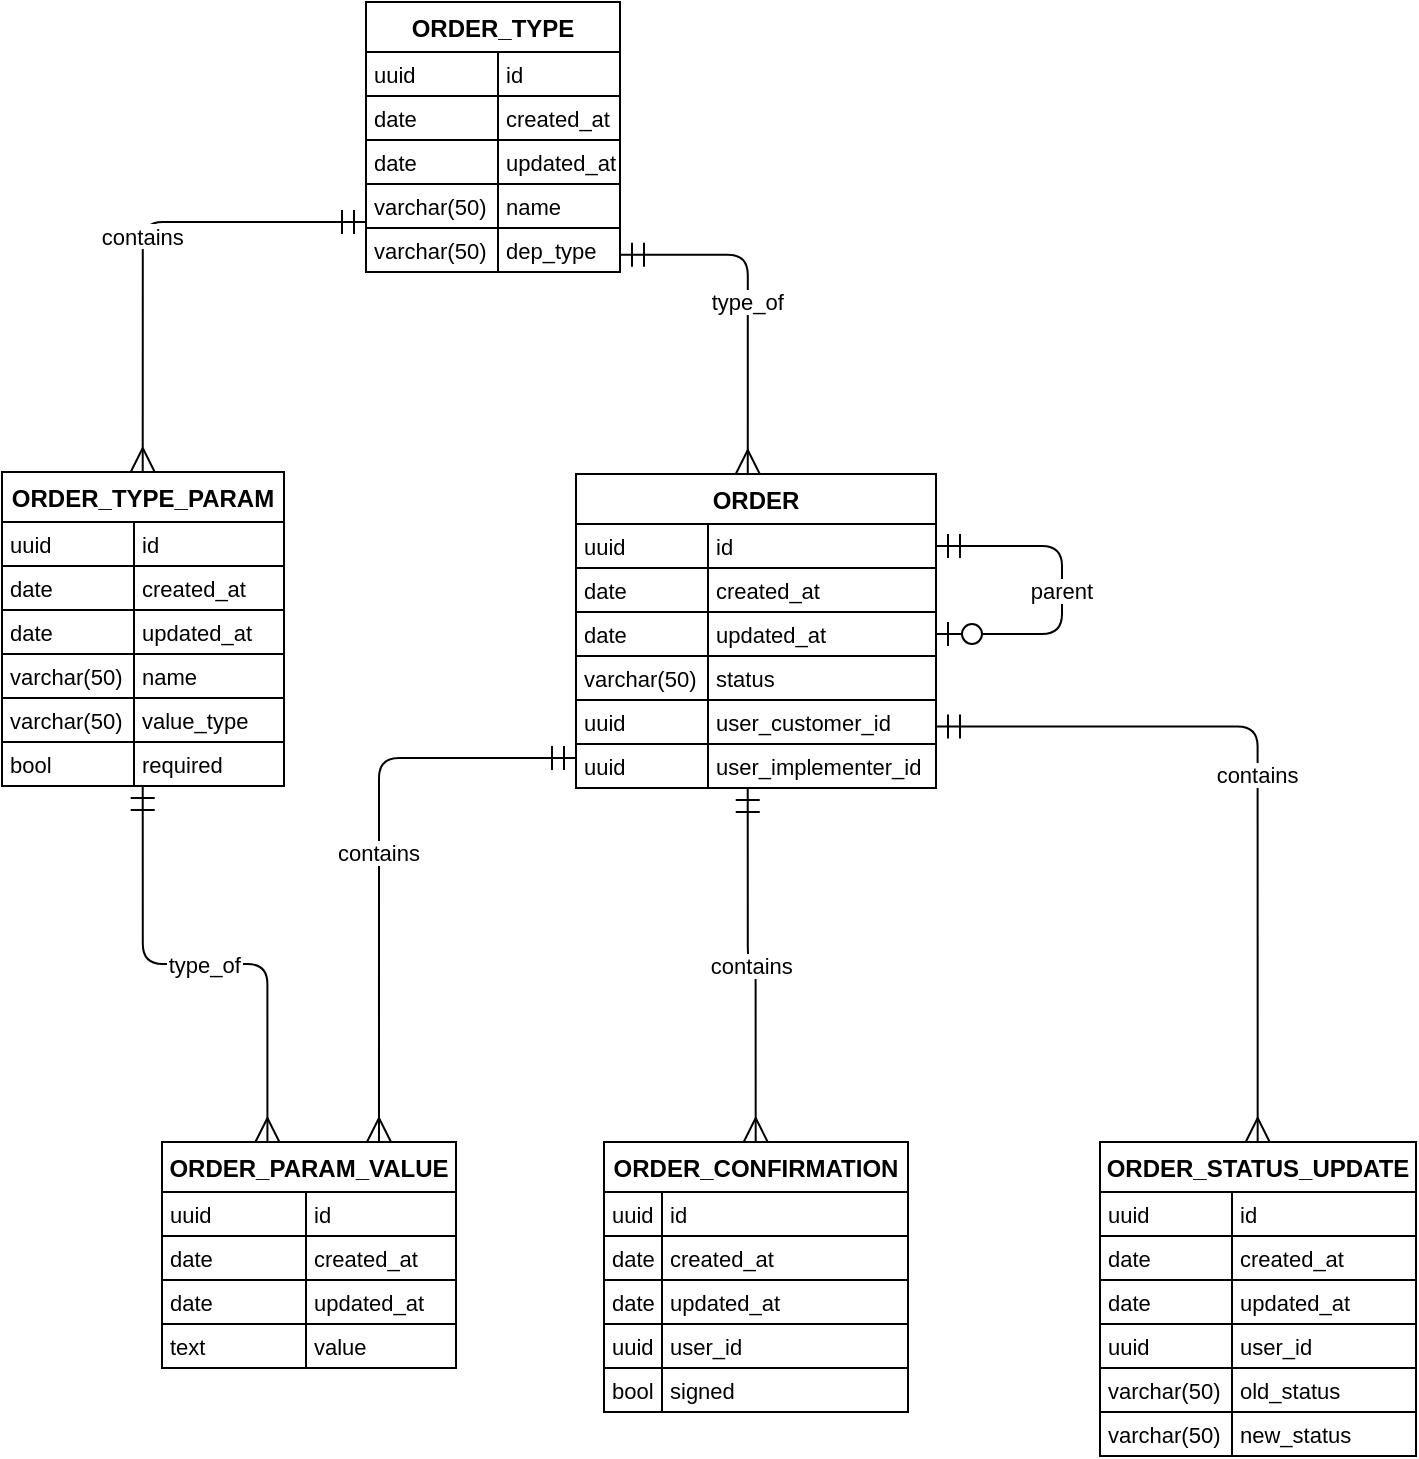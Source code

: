 <mxfile version="22.0.3" type="device">
  <diagram name="Page-1" id="fNONxVTmiSpnN5PAM4gp">
    <mxGraphModel dx="1727" dy="1010" grid="1" gridSize="10" guides="1" tooltips="1" connect="1" arrows="1" fold="1" page="1" pageScale="1" pageWidth="850" pageHeight="1100" math="0" shadow="0">
      <root>
        <mxCell id="0" />
        <mxCell id="1" parent="0" />
        <mxCell id="K3cF6xItk9wDHvpq5ndR-1" value="ORDER_TYPE" style="shape=table;startSize=25;container=1;collapsible=0;childLayout=tableLayout;fixedRows=1;rowLines=1;fontStyle=1;align=center;resizeLast=1;" vertex="1" parent="1">
          <mxGeometry x="202" y="20" width="127" height="135" as="geometry" />
        </mxCell>
        <mxCell id="K3cF6xItk9wDHvpq5ndR-2" style="shape=tableRow;horizontal=0;startSize=0;swimlaneHead=0;swimlaneBody=0;fillColor=none;collapsible=0;dropTarget=0;points=[[0,0.5],[1,0.5]];portConstraint=eastwest;top=0;left=0;right=0;bottom=0;" vertex="1" parent="K3cF6xItk9wDHvpq5ndR-1">
          <mxGeometry y="25" width="127" height="22" as="geometry" />
        </mxCell>
        <mxCell id="K3cF6xItk9wDHvpq5ndR-3" value="uuid" style="shape=partialRectangle;connectable=0;fillColor=none;top=0;left=0;bottom=0;right=0;align=left;spacingLeft=2;overflow=hidden;fontSize=11;" vertex="1" parent="K3cF6xItk9wDHvpq5ndR-2">
          <mxGeometry width="66" height="22" as="geometry">
            <mxRectangle width="66" height="22" as="alternateBounds" />
          </mxGeometry>
        </mxCell>
        <mxCell id="K3cF6xItk9wDHvpq5ndR-4" value="id" style="shape=partialRectangle;connectable=0;fillColor=none;top=0;left=0;bottom=0;right=0;align=left;spacingLeft=2;overflow=hidden;fontSize=11;" vertex="1" parent="K3cF6xItk9wDHvpq5ndR-2">
          <mxGeometry x="66" width="61" height="22" as="geometry">
            <mxRectangle width="61" height="22" as="alternateBounds" />
          </mxGeometry>
        </mxCell>
        <mxCell id="K3cF6xItk9wDHvpq5ndR-5" style="shape=tableRow;horizontal=0;startSize=0;swimlaneHead=0;swimlaneBody=0;fillColor=none;collapsible=0;dropTarget=0;points=[[0,0.5],[1,0.5]];portConstraint=eastwest;top=0;left=0;right=0;bottom=0;" vertex="1" parent="K3cF6xItk9wDHvpq5ndR-1">
          <mxGeometry y="47" width="127" height="22" as="geometry" />
        </mxCell>
        <mxCell id="K3cF6xItk9wDHvpq5ndR-6" value="date" style="shape=partialRectangle;connectable=0;fillColor=none;top=0;left=0;bottom=0;right=0;align=left;spacingLeft=2;overflow=hidden;fontSize=11;" vertex="1" parent="K3cF6xItk9wDHvpq5ndR-5">
          <mxGeometry width="66" height="22" as="geometry">
            <mxRectangle width="66" height="22" as="alternateBounds" />
          </mxGeometry>
        </mxCell>
        <mxCell id="K3cF6xItk9wDHvpq5ndR-7" value="created_at" style="shape=partialRectangle;connectable=0;fillColor=none;top=0;left=0;bottom=0;right=0;align=left;spacingLeft=2;overflow=hidden;fontSize=11;" vertex="1" parent="K3cF6xItk9wDHvpq5ndR-5">
          <mxGeometry x="66" width="61" height="22" as="geometry">
            <mxRectangle width="61" height="22" as="alternateBounds" />
          </mxGeometry>
        </mxCell>
        <mxCell id="K3cF6xItk9wDHvpq5ndR-8" style="shape=tableRow;horizontal=0;startSize=0;swimlaneHead=0;swimlaneBody=0;fillColor=none;collapsible=0;dropTarget=0;points=[[0,0.5],[1,0.5]];portConstraint=eastwest;top=0;left=0;right=0;bottom=0;" vertex="1" parent="K3cF6xItk9wDHvpq5ndR-1">
          <mxGeometry y="69" width="127" height="22" as="geometry" />
        </mxCell>
        <mxCell id="K3cF6xItk9wDHvpq5ndR-9" value="date" style="shape=partialRectangle;connectable=0;fillColor=none;top=0;left=0;bottom=0;right=0;align=left;spacingLeft=2;overflow=hidden;fontSize=11;" vertex="1" parent="K3cF6xItk9wDHvpq5ndR-8">
          <mxGeometry width="66" height="22" as="geometry">
            <mxRectangle width="66" height="22" as="alternateBounds" />
          </mxGeometry>
        </mxCell>
        <mxCell id="K3cF6xItk9wDHvpq5ndR-10" value="updated_at" style="shape=partialRectangle;connectable=0;fillColor=none;top=0;left=0;bottom=0;right=0;align=left;spacingLeft=2;overflow=hidden;fontSize=11;" vertex="1" parent="K3cF6xItk9wDHvpq5ndR-8">
          <mxGeometry x="66" width="61" height="22" as="geometry">
            <mxRectangle width="61" height="22" as="alternateBounds" />
          </mxGeometry>
        </mxCell>
        <mxCell id="K3cF6xItk9wDHvpq5ndR-11" style="shape=tableRow;horizontal=0;startSize=0;swimlaneHead=0;swimlaneBody=0;fillColor=none;collapsible=0;dropTarget=0;points=[[0,0.5],[1,0.5]];portConstraint=eastwest;top=0;left=0;right=0;bottom=0;" vertex="1" parent="K3cF6xItk9wDHvpq5ndR-1">
          <mxGeometry y="91" width="127" height="22" as="geometry" />
        </mxCell>
        <mxCell id="K3cF6xItk9wDHvpq5ndR-12" value="varchar(50)" style="shape=partialRectangle;connectable=0;fillColor=none;top=0;left=0;bottom=0;right=0;align=left;spacingLeft=2;overflow=hidden;fontSize=11;" vertex="1" parent="K3cF6xItk9wDHvpq5ndR-11">
          <mxGeometry width="66" height="22" as="geometry">
            <mxRectangle width="66" height="22" as="alternateBounds" />
          </mxGeometry>
        </mxCell>
        <mxCell id="K3cF6xItk9wDHvpq5ndR-13" value="name" style="shape=partialRectangle;connectable=0;fillColor=none;top=0;left=0;bottom=0;right=0;align=left;spacingLeft=2;overflow=hidden;fontSize=11;" vertex="1" parent="K3cF6xItk9wDHvpq5ndR-11">
          <mxGeometry x="66" width="61" height="22" as="geometry">
            <mxRectangle width="61" height="22" as="alternateBounds" />
          </mxGeometry>
        </mxCell>
        <mxCell id="K3cF6xItk9wDHvpq5ndR-14" style="shape=tableRow;horizontal=0;startSize=0;swimlaneHead=0;swimlaneBody=0;fillColor=none;collapsible=0;dropTarget=0;points=[[0,0.5],[1,0.5]];portConstraint=eastwest;top=0;left=0;right=0;bottom=0;" vertex="1" parent="K3cF6xItk9wDHvpq5ndR-1">
          <mxGeometry y="113" width="127" height="22" as="geometry" />
        </mxCell>
        <mxCell id="K3cF6xItk9wDHvpq5ndR-15" value="varchar(50)" style="shape=partialRectangle;connectable=0;fillColor=none;top=0;left=0;bottom=0;right=0;align=left;spacingLeft=2;overflow=hidden;fontSize=11;" vertex="1" parent="K3cF6xItk9wDHvpq5ndR-14">
          <mxGeometry width="66" height="22" as="geometry">
            <mxRectangle width="66" height="22" as="alternateBounds" />
          </mxGeometry>
        </mxCell>
        <mxCell id="K3cF6xItk9wDHvpq5ndR-16" value="dep_type" style="shape=partialRectangle;connectable=0;fillColor=none;top=0;left=0;bottom=0;right=0;align=left;spacingLeft=2;overflow=hidden;fontSize=11;" vertex="1" parent="K3cF6xItk9wDHvpq5ndR-14">
          <mxGeometry x="66" width="61" height="22" as="geometry">
            <mxRectangle width="61" height="22" as="alternateBounds" />
          </mxGeometry>
        </mxCell>
        <mxCell id="K3cF6xItk9wDHvpq5ndR-17" value="ORDER_TYPE_PARAM" style="shape=table;startSize=25;container=1;collapsible=0;childLayout=tableLayout;fixedRows=1;rowLines=1;fontStyle=1;align=center;resizeLast=1;" vertex="1" parent="1">
          <mxGeometry x="20" y="255" width="141" height="157" as="geometry" />
        </mxCell>
        <mxCell id="K3cF6xItk9wDHvpq5ndR-18" style="shape=tableRow;horizontal=0;startSize=0;swimlaneHead=0;swimlaneBody=0;fillColor=none;collapsible=0;dropTarget=0;points=[[0,0.5],[1,0.5]];portConstraint=eastwest;top=0;left=0;right=0;bottom=0;" vertex="1" parent="K3cF6xItk9wDHvpq5ndR-17">
          <mxGeometry y="25" width="141" height="22" as="geometry" />
        </mxCell>
        <mxCell id="K3cF6xItk9wDHvpq5ndR-19" value="uuid" style="shape=partialRectangle;connectable=0;fillColor=none;top=0;left=0;bottom=0;right=0;align=left;spacingLeft=2;overflow=hidden;fontSize=11;" vertex="1" parent="K3cF6xItk9wDHvpq5ndR-18">
          <mxGeometry width="66" height="22" as="geometry">
            <mxRectangle width="66" height="22" as="alternateBounds" />
          </mxGeometry>
        </mxCell>
        <mxCell id="K3cF6xItk9wDHvpq5ndR-20" value="id" style="shape=partialRectangle;connectable=0;fillColor=none;top=0;left=0;bottom=0;right=0;align=left;spacingLeft=2;overflow=hidden;fontSize=11;" vertex="1" parent="K3cF6xItk9wDHvpq5ndR-18">
          <mxGeometry x="66" width="75" height="22" as="geometry">
            <mxRectangle width="75" height="22" as="alternateBounds" />
          </mxGeometry>
        </mxCell>
        <mxCell id="K3cF6xItk9wDHvpq5ndR-21" style="shape=tableRow;horizontal=0;startSize=0;swimlaneHead=0;swimlaneBody=0;fillColor=none;collapsible=0;dropTarget=0;points=[[0,0.5],[1,0.5]];portConstraint=eastwest;top=0;left=0;right=0;bottom=0;" vertex="1" parent="K3cF6xItk9wDHvpq5ndR-17">
          <mxGeometry y="47" width="141" height="22" as="geometry" />
        </mxCell>
        <mxCell id="K3cF6xItk9wDHvpq5ndR-22" value="date" style="shape=partialRectangle;connectable=0;fillColor=none;top=0;left=0;bottom=0;right=0;align=left;spacingLeft=2;overflow=hidden;fontSize=11;" vertex="1" parent="K3cF6xItk9wDHvpq5ndR-21">
          <mxGeometry width="66" height="22" as="geometry">
            <mxRectangle width="66" height="22" as="alternateBounds" />
          </mxGeometry>
        </mxCell>
        <mxCell id="K3cF6xItk9wDHvpq5ndR-23" value="created_at" style="shape=partialRectangle;connectable=0;fillColor=none;top=0;left=0;bottom=0;right=0;align=left;spacingLeft=2;overflow=hidden;fontSize=11;" vertex="1" parent="K3cF6xItk9wDHvpq5ndR-21">
          <mxGeometry x="66" width="75" height="22" as="geometry">
            <mxRectangle width="75" height="22" as="alternateBounds" />
          </mxGeometry>
        </mxCell>
        <mxCell id="K3cF6xItk9wDHvpq5ndR-24" style="shape=tableRow;horizontal=0;startSize=0;swimlaneHead=0;swimlaneBody=0;fillColor=none;collapsible=0;dropTarget=0;points=[[0,0.5],[1,0.5]];portConstraint=eastwest;top=0;left=0;right=0;bottom=0;" vertex="1" parent="K3cF6xItk9wDHvpq5ndR-17">
          <mxGeometry y="69" width="141" height="22" as="geometry" />
        </mxCell>
        <mxCell id="K3cF6xItk9wDHvpq5ndR-25" value="date" style="shape=partialRectangle;connectable=0;fillColor=none;top=0;left=0;bottom=0;right=0;align=left;spacingLeft=2;overflow=hidden;fontSize=11;" vertex="1" parent="K3cF6xItk9wDHvpq5ndR-24">
          <mxGeometry width="66" height="22" as="geometry">
            <mxRectangle width="66" height="22" as="alternateBounds" />
          </mxGeometry>
        </mxCell>
        <mxCell id="K3cF6xItk9wDHvpq5ndR-26" value="updated_at" style="shape=partialRectangle;connectable=0;fillColor=none;top=0;left=0;bottom=0;right=0;align=left;spacingLeft=2;overflow=hidden;fontSize=11;" vertex="1" parent="K3cF6xItk9wDHvpq5ndR-24">
          <mxGeometry x="66" width="75" height="22" as="geometry">
            <mxRectangle width="75" height="22" as="alternateBounds" />
          </mxGeometry>
        </mxCell>
        <mxCell id="K3cF6xItk9wDHvpq5ndR-27" style="shape=tableRow;horizontal=0;startSize=0;swimlaneHead=0;swimlaneBody=0;fillColor=none;collapsible=0;dropTarget=0;points=[[0,0.5],[1,0.5]];portConstraint=eastwest;top=0;left=0;right=0;bottom=0;" vertex="1" parent="K3cF6xItk9wDHvpq5ndR-17">
          <mxGeometry y="91" width="141" height="22" as="geometry" />
        </mxCell>
        <mxCell id="K3cF6xItk9wDHvpq5ndR-28" value="varchar(50)" style="shape=partialRectangle;connectable=0;fillColor=none;top=0;left=0;bottom=0;right=0;align=left;spacingLeft=2;overflow=hidden;fontSize=11;" vertex="1" parent="K3cF6xItk9wDHvpq5ndR-27">
          <mxGeometry width="66" height="22" as="geometry">
            <mxRectangle width="66" height="22" as="alternateBounds" />
          </mxGeometry>
        </mxCell>
        <mxCell id="K3cF6xItk9wDHvpq5ndR-29" value="name" style="shape=partialRectangle;connectable=0;fillColor=none;top=0;left=0;bottom=0;right=0;align=left;spacingLeft=2;overflow=hidden;fontSize=11;" vertex="1" parent="K3cF6xItk9wDHvpq5ndR-27">
          <mxGeometry x="66" width="75" height="22" as="geometry">
            <mxRectangle width="75" height="22" as="alternateBounds" />
          </mxGeometry>
        </mxCell>
        <mxCell id="K3cF6xItk9wDHvpq5ndR-30" style="shape=tableRow;horizontal=0;startSize=0;swimlaneHead=0;swimlaneBody=0;fillColor=none;collapsible=0;dropTarget=0;points=[[0,0.5],[1,0.5]];portConstraint=eastwest;top=0;left=0;right=0;bottom=0;" vertex="1" parent="K3cF6xItk9wDHvpq5ndR-17">
          <mxGeometry y="113" width="141" height="22" as="geometry" />
        </mxCell>
        <mxCell id="K3cF6xItk9wDHvpq5ndR-31" value="varchar(50)" style="shape=partialRectangle;connectable=0;fillColor=none;top=0;left=0;bottom=0;right=0;align=left;spacingLeft=2;overflow=hidden;fontSize=11;" vertex="1" parent="K3cF6xItk9wDHvpq5ndR-30">
          <mxGeometry width="66" height="22" as="geometry">
            <mxRectangle width="66" height="22" as="alternateBounds" />
          </mxGeometry>
        </mxCell>
        <mxCell id="K3cF6xItk9wDHvpq5ndR-32" value="value_type" style="shape=partialRectangle;connectable=0;fillColor=none;top=0;left=0;bottom=0;right=0;align=left;spacingLeft=2;overflow=hidden;fontSize=11;" vertex="1" parent="K3cF6xItk9wDHvpq5ndR-30">
          <mxGeometry x="66" width="75" height="22" as="geometry">
            <mxRectangle width="75" height="22" as="alternateBounds" />
          </mxGeometry>
        </mxCell>
        <mxCell id="K3cF6xItk9wDHvpq5ndR-33" style="shape=tableRow;horizontal=0;startSize=0;swimlaneHead=0;swimlaneBody=0;fillColor=none;collapsible=0;dropTarget=0;points=[[0,0.5],[1,0.5]];portConstraint=eastwest;top=0;left=0;right=0;bottom=0;" vertex="1" parent="K3cF6xItk9wDHvpq5ndR-17">
          <mxGeometry y="135" width="141" height="22" as="geometry" />
        </mxCell>
        <mxCell id="K3cF6xItk9wDHvpq5ndR-34" value="bool" style="shape=partialRectangle;connectable=0;fillColor=none;top=0;left=0;bottom=0;right=0;align=left;spacingLeft=2;overflow=hidden;fontSize=11;" vertex="1" parent="K3cF6xItk9wDHvpq5ndR-33">
          <mxGeometry width="66" height="22" as="geometry">
            <mxRectangle width="66" height="22" as="alternateBounds" />
          </mxGeometry>
        </mxCell>
        <mxCell id="K3cF6xItk9wDHvpq5ndR-35" value="required" style="shape=partialRectangle;connectable=0;fillColor=none;top=0;left=0;bottom=0;right=0;align=left;spacingLeft=2;overflow=hidden;fontSize=11;" vertex="1" parent="K3cF6xItk9wDHvpq5ndR-33">
          <mxGeometry x="66" width="75" height="22" as="geometry">
            <mxRectangle width="75" height="22" as="alternateBounds" />
          </mxGeometry>
        </mxCell>
        <mxCell id="K3cF6xItk9wDHvpq5ndR-36" value="ORDER" style="shape=table;startSize=25;container=1;collapsible=0;childLayout=tableLayout;fixedRows=1;rowLines=1;fontStyle=1;align=center;resizeLast=1;" vertex="1" parent="1">
          <mxGeometry x="307" y="256" width="180" height="157" as="geometry" />
        </mxCell>
        <mxCell id="K3cF6xItk9wDHvpq5ndR-37" style="shape=tableRow;horizontal=0;startSize=0;swimlaneHead=0;swimlaneBody=0;fillColor=none;collapsible=0;dropTarget=0;points=[[0,0.5],[1,0.5]];portConstraint=eastwest;top=0;left=0;right=0;bottom=0;" vertex="1" parent="K3cF6xItk9wDHvpq5ndR-36">
          <mxGeometry y="25" width="180" height="22" as="geometry" />
        </mxCell>
        <mxCell id="K3cF6xItk9wDHvpq5ndR-38" value="uuid" style="shape=partialRectangle;connectable=0;fillColor=none;top=0;left=0;bottom=0;right=0;align=left;spacingLeft=2;overflow=hidden;fontSize=11;" vertex="1" parent="K3cF6xItk9wDHvpq5ndR-37">
          <mxGeometry width="66" height="22" as="geometry">
            <mxRectangle width="66" height="22" as="alternateBounds" />
          </mxGeometry>
        </mxCell>
        <mxCell id="K3cF6xItk9wDHvpq5ndR-39" value="id" style="shape=partialRectangle;connectable=0;fillColor=none;top=0;left=0;bottom=0;right=0;align=left;spacingLeft=2;overflow=hidden;fontSize=11;" vertex="1" parent="K3cF6xItk9wDHvpq5ndR-37">
          <mxGeometry x="66" width="114" height="22" as="geometry">
            <mxRectangle width="114" height="22" as="alternateBounds" />
          </mxGeometry>
        </mxCell>
        <mxCell id="K3cF6xItk9wDHvpq5ndR-40" style="shape=tableRow;horizontal=0;startSize=0;swimlaneHead=0;swimlaneBody=0;fillColor=none;collapsible=0;dropTarget=0;points=[[0,0.5],[1,0.5]];portConstraint=eastwest;top=0;left=0;right=0;bottom=0;" vertex="1" parent="K3cF6xItk9wDHvpq5ndR-36">
          <mxGeometry y="47" width="180" height="22" as="geometry" />
        </mxCell>
        <mxCell id="K3cF6xItk9wDHvpq5ndR-41" value="date" style="shape=partialRectangle;connectable=0;fillColor=none;top=0;left=0;bottom=0;right=0;align=left;spacingLeft=2;overflow=hidden;fontSize=11;" vertex="1" parent="K3cF6xItk9wDHvpq5ndR-40">
          <mxGeometry width="66" height="22" as="geometry">
            <mxRectangle width="66" height="22" as="alternateBounds" />
          </mxGeometry>
        </mxCell>
        <mxCell id="K3cF6xItk9wDHvpq5ndR-42" value="created_at" style="shape=partialRectangle;connectable=0;fillColor=none;top=0;left=0;bottom=0;right=0;align=left;spacingLeft=2;overflow=hidden;fontSize=11;" vertex="1" parent="K3cF6xItk9wDHvpq5ndR-40">
          <mxGeometry x="66" width="114" height="22" as="geometry">
            <mxRectangle width="114" height="22" as="alternateBounds" />
          </mxGeometry>
        </mxCell>
        <mxCell id="K3cF6xItk9wDHvpq5ndR-43" style="shape=tableRow;horizontal=0;startSize=0;swimlaneHead=0;swimlaneBody=0;fillColor=none;collapsible=0;dropTarget=0;points=[[0,0.5],[1,0.5]];portConstraint=eastwest;top=0;left=0;right=0;bottom=0;" vertex="1" parent="K3cF6xItk9wDHvpq5ndR-36">
          <mxGeometry y="69" width="180" height="22" as="geometry" />
        </mxCell>
        <mxCell id="K3cF6xItk9wDHvpq5ndR-44" value="date" style="shape=partialRectangle;connectable=0;fillColor=none;top=0;left=0;bottom=0;right=0;align=left;spacingLeft=2;overflow=hidden;fontSize=11;" vertex="1" parent="K3cF6xItk9wDHvpq5ndR-43">
          <mxGeometry width="66" height="22" as="geometry">
            <mxRectangle width="66" height="22" as="alternateBounds" />
          </mxGeometry>
        </mxCell>
        <mxCell id="K3cF6xItk9wDHvpq5ndR-45" value="updated_at" style="shape=partialRectangle;connectable=0;fillColor=none;top=0;left=0;bottom=0;right=0;align=left;spacingLeft=2;overflow=hidden;fontSize=11;" vertex="1" parent="K3cF6xItk9wDHvpq5ndR-43">
          <mxGeometry x="66" width="114" height="22" as="geometry">
            <mxRectangle width="114" height="22" as="alternateBounds" />
          </mxGeometry>
        </mxCell>
        <mxCell id="K3cF6xItk9wDHvpq5ndR-46" style="shape=tableRow;horizontal=0;startSize=0;swimlaneHead=0;swimlaneBody=0;fillColor=none;collapsible=0;dropTarget=0;points=[[0,0.5],[1,0.5]];portConstraint=eastwest;top=0;left=0;right=0;bottom=0;" vertex="1" parent="K3cF6xItk9wDHvpq5ndR-36">
          <mxGeometry y="91" width="180" height="22" as="geometry" />
        </mxCell>
        <mxCell id="K3cF6xItk9wDHvpq5ndR-47" value="varchar(50)" style="shape=partialRectangle;connectable=0;fillColor=none;top=0;left=0;bottom=0;right=0;align=left;spacingLeft=2;overflow=hidden;fontSize=11;" vertex="1" parent="K3cF6xItk9wDHvpq5ndR-46">
          <mxGeometry width="66" height="22" as="geometry">
            <mxRectangle width="66" height="22" as="alternateBounds" />
          </mxGeometry>
        </mxCell>
        <mxCell id="K3cF6xItk9wDHvpq5ndR-48" value="status" style="shape=partialRectangle;connectable=0;fillColor=none;top=0;left=0;bottom=0;right=0;align=left;spacingLeft=2;overflow=hidden;fontSize=11;" vertex="1" parent="K3cF6xItk9wDHvpq5ndR-46">
          <mxGeometry x="66" width="114" height="22" as="geometry">
            <mxRectangle width="114" height="22" as="alternateBounds" />
          </mxGeometry>
        </mxCell>
        <mxCell id="K3cF6xItk9wDHvpq5ndR-49" style="shape=tableRow;horizontal=0;startSize=0;swimlaneHead=0;swimlaneBody=0;fillColor=none;collapsible=0;dropTarget=0;points=[[0,0.5],[1,0.5]];portConstraint=eastwest;top=0;left=0;right=0;bottom=0;" vertex="1" parent="K3cF6xItk9wDHvpq5ndR-36">
          <mxGeometry y="113" width="180" height="22" as="geometry" />
        </mxCell>
        <mxCell id="K3cF6xItk9wDHvpq5ndR-50" value="uuid" style="shape=partialRectangle;connectable=0;fillColor=none;top=0;left=0;bottom=0;right=0;align=left;spacingLeft=2;overflow=hidden;fontSize=11;" vertex="1" parent="K3cF6xItk9wDHvpq5ndR-49">
          <mxGeometry width="66" height="22" as="geometry">
            <mxRectangle width="66" height="22" as="alternateBounds" />
          </mxGeometry>
        </mxCell>
        <mxCell id="K3cF6xItk9wDHvpq5ndR-51" value="user_customer_id" style="shape=partialRectangle;connectable=0;fillColor=none;top=0;left=0;bottom=0;right=0;align=left;spacingLeft=2;overflow=hidden;fontSize=11;" vertex="1" parent="K3cF6xItk9wDHvpq5ndR-49">
          <mxGeometry x="66" width="114" height="22" as="geometry">
            <mxRectangle width="114" height="22" as="alternateBounds" />
          </mxGeometry>
        </mxCell>
        <mxCell id="K3cF6xItk9wDHvpq5ndR-52" style="shape=tableRow;horizontal=0;startSize=0;swimlaneHead=0;swimlaneBody=0;fillColor=none;collapsible=0;dropTarget=0;points=[[0,0.5],[1,0.5]];portConstraint=eastwest;top=0;left=0;right=0;bottom=0;" vertex="1" parent="K3cF6xItk9wDHvpq5ndR-36">
          <mxGeometry y="135" width="180" height="22" as="geometry" />
        </mxCell>
        <mxCell id="K3cF6xItk9wDHvpq5ndR-53" value="uuid" style="shape=partialRectangle;connectable=0;fillColor=none;top=0;left=0;bottom=0;right=0;align=left;spacingLeft=2;overflow=hidden;fontSize=11;" vertex="1" parent="K3cF6xItk9wDHvpq5ndR-52">
          <mxGeometry width="66" height="22" as="geometry">
            <mxRectangle width="66" height="22" as="alternateBounds" />
          </mxGeometry>
        </mxCell>
        <mxCell id="K3cF6xItk9wDHvpq5ndR-54" value="user_implementer_id" style="shape=partialRectangle;connectable=0;fillColor=none;top=0;left=0;bottom=0;right=0;align=left;spacingLeft=2;overflow=hidden;fontSize=11;" vertex="1" parent="K3cF6xItk9wDHvpq5ndR-52">
          <mxGeometry x="66" width="114" height="22" as="geometry">
            <mxRectangle width="114" height="22" as="alternateBounds" />
          </mxGeometry>
        </mxCell>
        <mxCell id="K3cF6xItk9wDHvpq5ndR-55" value="parent" style="startArrow=ERmandOne;startSize=10;;endArrow=ERzeroToOne;endSize=10;;exitX=1;exitY=0.5;entryX=1;entryY=0.5;entryDx=0;entryDy=0;exitDx=0;exitDy=0;edgeStyle=orthogonalEdgeStyle;" edge="1" parent="K3cF6xItk9wDHvpq5ndR-36" source="K3cF6xItk9wDHvpq5ndR-37" target="K3cF6xItk9wDHvpq5ndR-43">
          <mxGeometry relative="1" as="geometry">
            <Array as="points">
              <mxPoint x="243" y="36" />
              <mxPoint x="243" y="80" />
            </Array>
          </mxGeometry>
        </mxCell>
        <mxCell id="K3cF6xItk9wDHvpq5ndR-56" value="ORDER_PARAM_VALUE" style="shape=table;startSize=25;container=1;collapsible=0;childLayout=tableLayout;fixedRows=1;rowLines=1;fontStyle=1;align=center;resizeLast=1;" vertex="1" parent="1">
          <mxGeometry x="100" y="590" width="147" height="113" as="geometry" />
        </mxCell>
        <mxCell id="K3cF6xItk9wDHvpq5ndR-57" style="shape=tableRow;horizontal=0;startSize=0;swimlaneHead=0;swimlaneBody=0;fillColor=none;collapsible=0;dropTarget=0;points=[[0,0.5],[1,0.5]];portConstraint=eastwest;top=0;left=0;right=0;bottom=0;" vertex="1" parent="K3cF6xItk9wDHvpq5ndR-56">
          <mxGeometry y="25" width="147" height="22" as="geometry" />
        </mxCell>
        <mxCell id="K3cF6xItk9wDHvpq5ndR-58" value="uuid" style="shape=partialRectangle;connectable=0;fillColor=none;top=0;left=0;bottom=0;right=0;align=left;spacingLeft=2;overflow=hidden;fontSize=11;" vertex="1" parent="K3cF6xItk9wDHvpq5ndR-57">
          <mxGeometry width="72" height="22" as="geometry">
            <mxRectangle width="72" height="22" as="alternateBounds" />
          </mxGeometry>
        </mxCell>
        <mxCell id="K3cF6xItk9wDHvpq5ndR-59" value="id" style="shape=partialRectangle;connectable=0;fillColor=none;top=0;left=0;bottom=0;right=0;align=left;spacingLeft=2;overflow=hidden;fontSize=11;" vertex="1" parent="K3cF6xItk9wDHvpq5ndR-57">
          <mxGeometry x="72" width="75" height="22" as="geometry">
            <mxRectangle width="75" height="22" as="alternateBounds" />
          </mxGeometry>
        </mxCell>
        <mxCell id="K3cF6xItk9wDHvpq5ndR-60" style="shape=tableRow;horizontal=0;startSize=0;swimlaneHead=0;swimlaneBody=0;fillColor=none;collapsible=0;dropTarget=0;points=[[0,0.5],[1,0.5]];portConstraint=eastwest;top=0;left=0;right=0;bottom=0;" vertex="1" parent="K3cF6xItk9wDHvpq5ndR-56">
          <mxGeometry y="47" width="147" height="22" as="geometry" />
        </mxCell>
        <mxCell id="K3cF6xItk9wDHvpq5ndR-61" value="date" style="shape=partialRectangle;connectable=0;fillColor=none;top=0;left=0;bottom=0;right=0;align=left;spacingLeft=2;overflow=hidden;fontSize=11;" vertex="1" parent="K3cF6xItk9wDHvpq5ndR-60">
          <mxGeometry width="72" height="22" as="geometry">
            <mxRectangle width="72" height="22" as="alternateBounds" />
          </mxGeometry>
        </mxCell>
        <mxCell id="K3cF6xItk9wDHvpq5ndR-62" value="created_at" style="shape=partialRectangle;connectable=0;fillColor=none;top=0;left=0;bottom=0;right=0;align=left;spacingLeft=2;overflow=hidden;fontSize=11;" vertex="1" parent="K3cF6xItk9wDHvpq5ndR-60">
          <mxGeometry x="72" width="75" height="22" as="geometry">
            <mxRectangle width="75" height="22" as="alternateBounds" />
          </mxGeometry>
        </mxCell>
        <mxCell id="K3cF6xItk9wDHvpq5ndR-63" style="shape=tableRow;horizontal=0;startSize=0;swimlaneHead=0;swimlaneBody=0;fillColor=none;collapsible=0;dropTarget=0;points=[[0,0.5],[1,0.5]];portConstraint=eastwest;top=0;left=0;right=0;bottom=0;" vertex="1" parent="K3cF6xItk9wDHvpq5ndR-56">
          <mxGeometry y="69" width="147" height="22" as="geometry" />
        </mxCell>
        <mxCell id="K3cF6xItk9wDHvpq5ndR-64" value="date" style="shape=partialRectangle;connectable=0;fillColor=none;top=0;left=0;bottom=0;right=0;align=left;spacingLeft=2;overflow=hidden;fontSize=11;" vertex="1" parent="K3cF6xItk9wDHvpq5ndR-63">
          <mxGeometry width="72" height="22" as="geometry">
            <mxRectangle width="72" height="22" as="alternateBounds" />
          </mxGeometry>
        </mxCell>
        <mxCell id="K3cF6xItk9wDHvpq5ndR-65" value="updated_at" style="shape=partialRectangle;connectable=0;fillColor=none;top=0;left=0;bottom=0;right=0;align=left;spacingLeft=2;overflow=hidden;fontSize=11;" vertex="1" parent="K3cF6xItk9wDHvpq5ndR-63">
          <mxGeometry x="72" width="75" height="22" as="geometry">
            <mxRectangle width="75" height="22" as="alternateBounds" />
          </mxGeometry>
        </mxCell>
        <mxCell id="K3cF6xItk9wDHvpq5ndR-66" style="shape=tableRow;horizontal=0;startSize=0;swimlaneHead=0;swimlaneBody=0;fillColor=none;collapsible=0;dropTarget=0;points=[[0,0.5],[1,0.5]];portConstraint=eastwest;top=0;left=0;right=0;bottom=0;" vertex="1" parent="K3cF6xItk9wDHvpq5ndR-56">
          <mxGeometry y="91" width="147" height="22" as="geometry" />
        </mxCell>
        <mxCell id="K3cF6xItk9wDHvpq5ndR-67" value="text" style="shape=partialRectangle;connectable=0;fillColor=none;top=0;left=0;bottom=0;right=0;align=left;spacingLeft=2;overflow=hidden;fontSize=11;" vertex="1" parent="K3cF6xItk9wDHvpq5ndR-66">
          <mxGeometry width="72" height="22" as="geometry">
            <mxRectangle width="72" height="22" as="alternateBounds" />
          </mxGeometry>
        </mxCell>
        <mxCell id="K3cF6xItk9wDHvpq5ndR-68" value="value" style="shape=partialRectangle;connectable=0;fillColor=none;top=0;left=0;bottom=0;right=0;align=left;spacingLeft=2;overflow=hidden;fontSize=11;" vertex="1" parent="K3cF6xItk9wDHvpq5ndR-66">
          <mxGeometry x="72" width="75" height="22" as="geometry">
            <mxRectangle width="75" height="22" as="alternateBounds" />
          </mxGeometry>
        </mxCell>
        <mxCell id="K3cF6xItk9wDHvpq5ndR-69" value="ORDER_CONFIRMATION" style="shape=table;startSize=25;container=1;collapsible=0;childLayout=tableLayout;fixedRows=1;rowLines=1;fontStyle=1;align=center;resizeLast=1;" vertex="1" parent="1">
          <mxGeometry x="321" y="590" width="152" height="135" as="geometry" />
        </mxCell>
        <mxCell id="K3cF6xItk9wDHvpq5ndR-70" style="shape=tableRow;horizontal=0;startSize=0;swimlaneHead=0;swimlaneBody=0;fillColor=none;collapsible=0;dropTarget=0;points=[[0,0.5],[1,0.5]];portConstraint=eastwest;top=0;left=0;right=0;bottom=0;" vertex="1" parent="K3cF6xItk9wDHvpq5ndR-69">
          <mxGeometry y="25" width="152" height="22" as="geometry" />
        </mxCell>
        <mxCell id="K3cF6xItk9wDHvpq5ndR-71" value="uuid" style="shape=partialRectangle;connectable=0;fillColor=none;top=0;left=0;bottom=0;right=0;align=left;spacingLeft=2;overflow=hidden;fontSize=11;" vertex="1" parent="K3cF6xItk9wDHvpq5ndR-70">
          <mxGeometry width="29" height="22" as="geometry">
            <mxRectangle width="29" height="22" as="alternateBounds" />
          </mxGeometry>
        </mxCell>
        <mxCell id="K3cF6xItk9wDHvpq5ndR-72" value="id" style="shape=partialRectangle;connectable=0;fillColor=none;top=0;left=0;bottom=0;right=0;align=left;spacingLeft=2;overflow=hidden;fontSize=11;" vertex="1" parent="K3cF6xItk9wDHvpq5ndR-70">
          <mxGeometry x="29" width="123" height="22" as="geometry">
            <mxRectangle width="123" height="22" as="alternateBounds" />
          </mxGeometry>
        </mxCell>
        <mxCell id="K3cF6xItk9wDHvpq5ndR-73" style="shape=tableRow;horizontal=0;startSize=0;swimlaneHead=0;swimlaneBody=0;fillColor=none;collapsible=0;dropTarget=0;points=[[0,0.5],[1,0.5]];portConstraint=eastwest;top=0;left=0;right=0;bottom=0;" vertex="1" parent="K3cF6xItk9wDHvpq5ndR-69">
          <mxGeometry y="47" width="152" height="22" as="geometry" />
        </mxCell>
        <mxCell id="K3cF6xItk9wDHvpq5ndR-74" value="date" style="shape=partialRectangle;connectable=0;fillColor=none;top=0;left=0;bottom=0;right=0;align=left;spacingLeft=2;overflow=hidden;fontSize=11;" vertex="1" parent="K3cF6xItk9wDHvpq5ndR-73">
          <mxGeometry width="29" height="22" as="geometry">
            <mxRectangle width="29" height="22" as="alternateBounds" />
          </mxGeometry>
        </mxCell>
        <mxCell id="K3cF6xItk9wDHvpq5ndR-75" value="created_at" style="shape=partialRectangle;connectable=0;fillColor=none;top=0;left=0;bottom=0;right=0;align=left;spacingLeft=2;overflow=hidden;fontSize=11;" vertex="1" parent="K3cF6xItk9wDHvpq5ndR-73">
          <mxGeometry x="29" width="123" height="22" as="geometry">
            <mxRectangle width="123" height="22" as="alternateBounds" />
          </mxGeometry>
        </mxCell>
        <mxCell id="K3cF6xItk9wDHvpq5ndR-76" style="shape=tableRow;horizontal=0;startSize=0;swimlaneHead=0;swimlaneBody=0;fillColor=none;collapsible=0;dropTarget=0;points=[[0,0.5],[1,0.5]];portConstraint=eastwest;top=0;left=0;right=0;bottom=0;" vertex="1" parent="K3cF6xItk9wDHvpq5ndR-69">
          <mxGeometry y="69" width="152" height="22" as="geometry" />
        </mxCell>
        <mxCell id="K3cF6xItk9wDHvpq5ndR-77" value="date" style="shape=partialRectangle;connectable=0;fillColor=none;top=0;left=0;bottom=0;right=0;align=left;spacingLeft=2;overflow=hidden;fontSize=11;" vertex="1" parent="K3cF6xItk9wDHvpq5ndR-76">
          <mxGeometry width="29" height="22" as="geometry">
            <mxRectangle width="29" height="22" as="alternateBounds" />
          </mxGeometry>
        </mxCell>
        <mxCell id="K3cF6xItk9wDHvpq5ndR-78" value="updated_at" style="shape=partialRectangle;connectable=0;fillColor=none;top=0;left=0;bottom=0;right=0;align=left;spacingLeft=2;overflow=hidden;fontSize=11;" vertex="1" parent="K3cF6xItk9wDHvpq5ndR-76">
          <mxGeometry x="29" width="123" height="22" as="geometry">
            <mxRectangle width="123" height="22" as="alternateBounds" />
          </mxGeometry>
        </mxCell>
        <mxCell id="K3cF6xItk9wDHvpq5ndR-79" style="shape=tableRow;horizontal=0;startSize=0;swimlaneHead=0;swimlaneBody=0;fillColor=none;collapsible=0;dropTarget=0;points=[[0,0.5],[1,0.5]];portConstraint=eastwest;top=0;left=0;right=0;bottom=0;" vertex="1" parent="K3cF6xItk9wDHvpq5ndR-69">
          <mxGeometry y="91" width="152" height="22" as="geometry" />
        </mxCell>
        <mxCell id="K3cF6xItk9wDHvpq5ndR-80" value="uuid" style="shape=partialRectangle;connectable=0;fillColor=none;top=0;left=0;bottom=0;right=0;align=left;spacingLeft=2;overflow=hidden;fontSize=11;" vertex="1" parent="K3cF6xItk9wDHvpq5ndR-79">
          <mxGeometry width="29" height="22" as="geometry">
            <mxRectangle width="29" height="22" as="alternateBounds" />
          </mxGeometry>
        </mxCell>
        <mxCell id="K3cF6xItk9wDHvpq5ndR-81" value="user_id" style="shape=partialRectangle;connectable=0;fillColor=none;top=0;left=0;bottom=0;right=0;align=left;spacingLeft=2;overflow=hidden;fontSize=11;" vertex="1" parent="K3cF6xItk9wDHvpq5ndR-79">
          <mxGeometry x="29" width="123" height="22" as="geometry">
            <mxRectangle width="123" height="22" as="alternateBounds" />
          </mxGeometry>
        </mxCell>
        <mxCell id="K3cF6xItk9wDHvpq5ndR-82" style="shape=tableRow;horizontal=0;startSize=0;swimlaneHead=0;swimlaneBody=0;fillColor=none;collapsible=0;dropTarget=0;points=[[0,0.5],[1,0.5]];portConstraint=eastwest;top=0;left=0;right=0;bottom=0;" vertex="1" parent="K3cF6xItk9wDHvpq5ndR-69">
          <mxGeometry y="113" width="152" height="22" as="geometry" />
        </mxCell>
        <mxCell id="K3cF6xItk9wDHvpq5ndR-83" value="bool" style="shape=partialRectangle;connectable=0;fillColor=none;top=0;left=0;bottom=0;right=0;align=left;spacingLeft=2;overflow=hidden;fontSize=11;" vertex="1" parent="K3cF6xItk9wDHvpq5ndR-82">
          <mxGeometry width="29" height="22" as="geometry">
            <mxRectangle width="29" height="22" as="alternateBounds" />
          </mxGeometry>
        </mxCell>
        <mxCell id="K3cF6xItk9wDHvpq5ndR-84" value="signed" style="shape=partialRectangle;connectable=0;fillColor=none;top=0;left=0;bottom=0;right=0;align=left;spacingLeft=2;overflow=hidden;fontSize=11;" vertex="1" parent="K3cF6xItk9wDHvpq5ndR-82">
          <mxGeometry x="29" width="123" height="22" as="geometry">
            <mxRectangle width="123" height="22" as="alternateBounds" />
          </mxGeometry>
        </mxCell>
        <mxCell id="K3cF6xItk9wDHvpq5ndR-85" value="ORDER_STATUS_UPDATE" style="shape=table;startSize=25;container=1;collapsible=0;childLayout=tableLayout;fixedRows=1;rowLines=1;fontStyle=1;align=center;resizeLast=1;" vertex="1" parent="1">
          <mxGeometry x="569" y="590" width="158" height="157" as="geometry" />
        </mxCell>
        <mxCell id="K3cF6xItk9wDHvpq5ndR-86" style="shape=tableRow;horizontal=0;startSize=0;swimlaneHead=0;swimlaneBody=0;fillColor=none;collapsible=0;dropTarget=0;points=[[0,0.5],[1,0.5]];portConstraint=eastwest;top=0;left=0;right=0;bottom=0;" vertex="1" parent="K3cF6xItk9wDHvpq5ndR-85">
          <mxGeometry y="25" width="158" height="22" as="geometry" />
        </mxCell>
        <mxCell id="K3cF6xItk9wDHvpq5ndR-87" value="uuid" style="shape=partialRectangle;connectable=0;fillColor=none;top=0;left=0;bottom=0;right=0;align=left;spacingLeft=2;overflow=hidden;fontSize=11;" vertex="1" parent="K3cF6xItk9wDHvpq5ndR-86">
          <mxGeometry width="66" height="22" as="geometry">
            <mxRectangle width="66" height="22" as="alternateBounds" />
          </mxGeometry>
        </mxCell>
        <mxCell id="K3cF6xItk9wDHvpq5ndR-88" value="id" style="shape=partialRectangle;connectable=0;fillColor=none;top=0;left=0;bottom=0;right=0;align=left;spacingLeft=2;overflow=hidden;fontSize=11;" vertex="1" parent="K3cF6xItk9wDHvpq5ndR-86">
          <mxGeometry x="66" width="92" height="22" as="geometry">
            <mxRectangle width="92" height="22" as="alternateBounds" />
          </mxGeometry>
        </mxCell>
        <mxCell id="K3cF6xItk9wDHvpq5ndR-89" style="shape=tableRow;horizontal=0;startSize=0;swimlaneHead=0;swimlaneBody=0;fillColor=none;collapsible=0;dropTarget=0;points=[[0,0.5],[1,0.5]];portConstraint=eastwest;top=0;left=0;right=0;bottom=0;" vertex="1" parent="K3cF6xItk9wDHvpq5ndR-85">
          <mxGeometry y="47" width="158" height="22" as="geometry" />
        </mxCell>
        <mxCell id="K3cF6xItk9wDHvpq5ndR-90" value="date" style="shape=partialRectangle;connectable=0;fillColor=none;top=0;left=0;bottom=0;right=0;align=left;spacingLeft=2;overflow=hidden;fontSize=11;" vertex="1" parent="K3cF6xItk9wDHvpq5ndR-89">
          <mxGeometry width="66" height="22" as="geometry">
            <mxRectangle width="66" height="22" as="alternateBounds" />
          </mxGeometry>
        </mxCell>
        <mxCell id="K3cF6xItk9wDHvpq5ndR-91" value="created_at" style="shape=partialRectangle;connectable=0;fillColor=none;top=0;left=0;bottom=0;right=0;align=left;spacingLeft=2;overflow=hidden;fontSize=11;" vertex="1" parent="K3cF6xItk9wDHvpq5ndR-89">
          <mxGeometry x="66" width="92" height="22" as="geometry">
            <mxRectangle width="92" height="22" as="alternateBounds" />
          </mxGeometry>
        </mxCell>
        <mxCell id="K3cF6xItk9wDHvpq5ndR-92" style="shape=tableRow;horizontal=0;startSize=0;swimlaneHead=0;swimlaneBody=0;fillColor=none;collapsible=0;dropTarget=0;points=[[0,0.5],[1,0.5]];portConstraint=eastwest;top=0;left=0;right=0;bottom=0;" vertex="1" parent="K3cF6xItk9wDHvpq5ndR-85">
          <mxGeometry y="69" width="158" height="22" as="geometry" />
        </mxCell>
        <mxCell id="K3cF6xItk9wDHvpq5ndR-93" value="date" style="shape=partialRectangle;connectable=0;fillColor=none;top=0;left=0;bottom=0;right=0;align=left;spacingLeft=2;overflow=hidden;fontSize=11;" vertex="1" parent="K3cF6xItk9wDHvpq5ndR-92">
          <mxGeometry width="66" height="22" as="geometry">
            <mxRectangle width="66" height="22" as="alternateBounds" />
          </mxGeometry>
        </mxCell>
        <mxCell id="K3cF6xItk9wDHvpq5ndR-94" value="updated_at" style="shape=partialRectangle;connectable=0;fillColor=none;top=0;left=0;bottom=0;right=0;align=left;spacingLeft=2;overflow=hidden;fontSize=11;" vertex="1" parent="K3cF6xItk9wDHvpq5ndR-92">
          <mxGeometry x="66" width="92" height="22" as="geometry">
            <mxRectangle width="92" height="22" as="alternateBounds" />
          </mxGeometry>
        </mxCell>
        <mxCell id="K3cF6xItk9wDHvpq5ndR-95" style="shape=tableRow;horizontal=0;startSize=0;swimlaneHead=0;swimlaneBody=0;fillColor=none;collapsible=0;dropTarget=0;points=[[0,0.5],[1,0.5]];portConstraint=eastwest;top=0;left=0;right=0;bottom=0;" vertex="1" parent="K3cF6xItk9wDHvpq5ndR-85">
          <mxGeometry y="91" width="158" height="22" as="geometry" />
        </mxCell>
        <mxCell id="K3cF6xItk9wDHvpq5ndR-96" value="uuid" style="shape=partialRectangle;connectable=0;fillColor=none;top=0;left=0;bottom=0;right=0;align=left;spacingLeft=2;overflow=hidden;fontSize=11;" vertex="1" parent="K3cF6xItk9wDHvpq5ndR-95">
          <mxGeometry width="66" height="22" as="geometry">
            <mxRectangle width="66" height="22" as="alternateBounds" />
          </mxGeometry>
        </mxCell>
        <mxCell id="K3cF6xItk9wDHvpq5ndR-97" value="user_id" style="shape=partialRectangle;connectable=0;fillColor=none;top=0;left=0;bottom=0;right=0;align=left;spacingLeft=2;overflow=hidden;fontSize=11;" vertex="1" parent="K3cF6xItk9wDHvpq5ndR-95">
          <mxGeometry x="66" width="92" height="22" as="geometry">
            <mxRectangle width="92" height="22" as="alternateBounds" />
          </mxGeometry>
        </mxCell>
        <mxCell id="K3cF6xItk9wDHvpq5ndR-98" style="shape=tableRow;horizontal=0;startSize=0;swimlaneHead=0;swimlaneBody=0;fillColor=none;collapsible=0;dropTarget=0;points=[[0,0.5],[1,0.5]];portConstraint=eastwest;top=0;left=0;right=0;bottom=0;" vertex="1" parent="K3cF6xItk9wDHvpq5ndR-85">
          <mxGeometry y="113" width="158" height="22" as="geometry" />
        </mxCell>
        <mxCell id="K3cF6xItk9wDHvpq5ndR-99" value="varchar(50)" style="shape=partialRectangle;connectable=0;fillColor=none;top=0;left=0;bottom=0;right=0;align=left;spacingLeft=2;overflow=hidden;fontSize=11;" vertex="1" parent="K3cF6xItk9wDHvpq5ndR-98">
          <mxGeometry width="66" height="22" as="geometry">
            <mxRectangle width="66" height="22" as="alternateBounds" />
          </mxGeometry>
        </mxCell>
        <mxCell id="K3cF6xItk9wDHvpq5ndR-100" value="old_status" style="shape=partialRectangle;connectable=0;fillColor=none;top=0;left=0;bottom=0;right=0;align=left;spacingLeft=2;overflow=hidden;fontSize=11;" vertex="1" parent="K3cF6xItk9wDHvpq5ndR-98">
          <mxGeometry x="66" width="92" height="22" as="geometry">
            <mxRectangle width="92" height="22" as="alternateBounds" />
          </mxGeometry>
        </mxCell>
        <mxCell id="K3cF6xItk9wDHvpq5ndR-101" style="shape=tableRow;horizontal=0;startSize=0;swimlaneHead=0;swimlaneBody=0;fillColor=none;collapsible=0;dropTarget=0;points=[[0,0.5],[1,0.5]];portConstraint=eastwest;top=0;left=0;right=0;bottom=0;" vertex="1" parent="K3cF6xItk9wDHvpq5ndR-85">
          <mxGeometry y="135" width="158" height="22" as="geometry" />
        </mxCell>
        <mxCell id="K3cF6xItk9wDHvpq5ndR-102" value="varchar(50)" style="shape=partialRectangle;connectable=0;fillColor=none;top=0;left=0;bottom=0;right=0;align=left;spacingLeft=2;overflow=hidden;fontSize=11;" vertex="1" parent="K3cF6xItk9wDHvpq5ndR-101">
          <mxGeometry width="66" height="22" as="geometry">
            <mxRectangle width="66" height="22" as="alternateBounds" />
          </mxGeometry>
        </mxCell>
        <mxCell id="K3cF6xItk9wDHvpq5ndR-103" value="new_status" style="shape=partialRectangle;connectable=0;fillColor=none;top=0;left=0;bottom=0;right=0;align=left;spacingLeft=2;overflow=hidden;fontSize=11;" vertex="1" parent="K3cF6xItk9wDHvpq5ndR-101">
          <mxGeometry x="66" width="92" height="22" as="geometry">
            <mxRectangle width="92" height="22" as="alternateBounds" />
          </mxGeometry>
        </mxCell>
        <mxCell id="K3cF6xItk9wDHvpq5ndR-104" value="contains" style="startArrow=ERmandOne;startSize=10;;endArrow=ERmany;endSize=10;;exitX=-0.002;exitY=0.816;entryX=0.499;entryY=0.001;rounded=1;edgeStyle=orthogonalEdgeStyle;" edge="1" parent="1" source="K3cF6xItk9wDHvpq5ndR-1" target="K3cF6xItk9wDHvpq5ndR-17">
          <mxGeometry relative="1" as="geometry" />
        </mxCell>
        <mxCell id="K3cF6xItk9wDHvpq5ndR-105" value="type_of" style="startArrow=ERmandOne;startSize=10;;endArrow=ERmany;endSize=10;;exitX=0.995;exitY=0.932;entryX=0.477;entryY=-0.003;rounded=1;edgeStyle=orthogonalEdgeStyle;" edge="1" parent="1" source="K3cF6xItk9wDHvpq5ndR-1" target="K3cF6xItk9wDHvpq5ndR-36">
          <mxGeometry relative="1" as="geometry" />
        </mxCell>
        <mxCell id="K3cF6xItk9wDHvpq5ndR-106" value="contains" style="startArrow=ERmandOne;startSize=10;;endArrow=ERmany;endSize=10;;exitX=0.003;exitY=0.902;entryX=0.739;entryY=-0.002;rounded=1;edgeStyle=orthogonalEdgeStyle;" edge="1" parent="1" source="K3cF6xItk9wDHvpq5ndR-36" target="K3cF6xItk9wDHvpq5ndR-56">
          <mxGeometry relative="1" as="geometry" />
        </mxCell>
        <mxCell id="K3cF6xItk9wDHvpq5ndR-107" value="type_of" style="startArrow=ERmandOne;startSize=10;;endArrow=ERmany;endSize=10;;exitX=0.499;exitY=1.003;entryX=0.358;entryY=-0.002;rounded=1;edgeStyle=orthogonalEdgeStyle;" edge="1" parent="1" source="K3cF6xItk9wDHvpq5ndR-17" target="K3cF6xItk9wDHvpq5ndR-56">
          <mxGeometry relative="1" as="geometry" />
        </mxCell>
        <mxCell id="K3cF6xItk9wDHvpq5ndR-108" value="contains" style="startArrow=ERmandOne;startSize=10;;endArrow=ERmany;endSize=10;;exitX=0.477;exitY=1.0;entryX=0.499;entryY=0.001;rounded=1;edgeStyle=orthogonalEdgeStyle;" edge="1" parent="1" source="K3cF6xItk9wDHvpq5ndR-36" target="K3cF6xItk9wDHvpq5ndR-69">
          <mxGeometry relative="1" as="geometry" />
        </mxCell>
        <mxCell id="K3cF6xItk9wDHvpq5ndR-109" value="contains" style="startArrow=ERmandOne;startSize=10;;endArrow=ERmany;endSize=10;;exitX=0.952;exitY=0.775;entryX=0.499;entryY=0.003;rounded=1;edgeStyle=orthogonalEdgeStyle;" edge="1" parent="1" source="K3cF6xItk9wDHvpq5ndR-36" target="K3cF6xItk9wDHvpq5ndR-85">
          <mxGeometry relative="1" as="geometry" />
        </mxCell>
      </root>
    </mxGraphModel>
  </diagram>
</mxfile>
